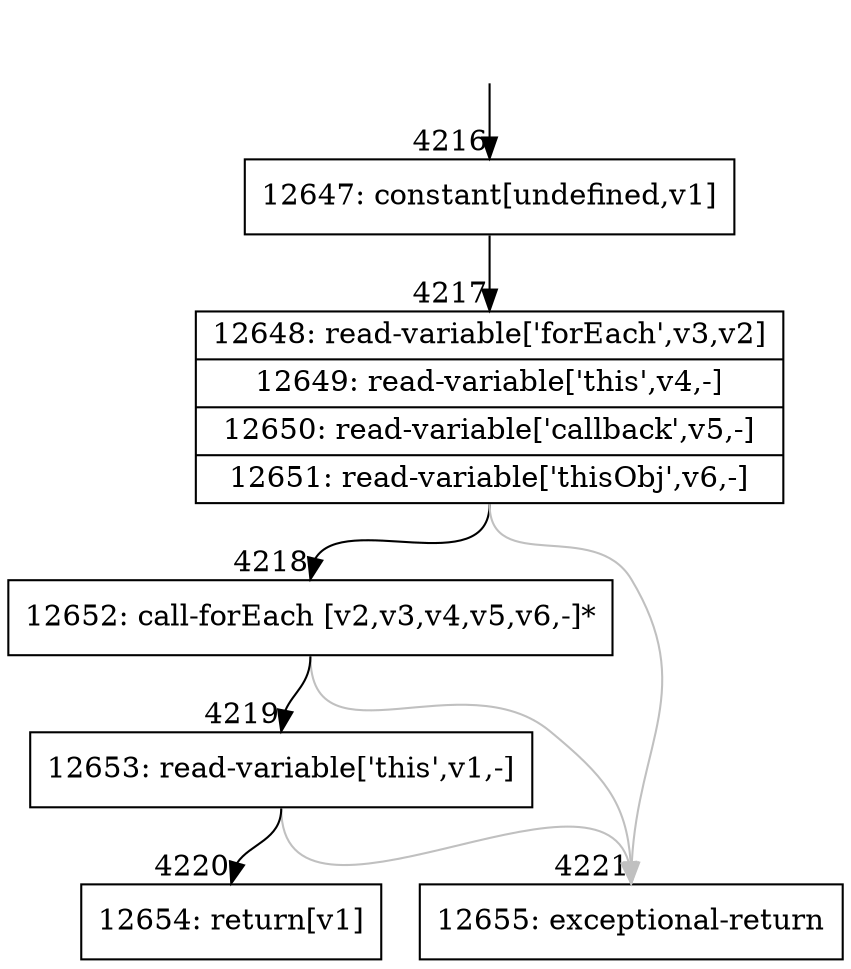 digraph {
rankdir="TD"
BB_entry300[shape=none,label=""];
BB_entry300 -> BB4216 [tailport=s, headport=n, headlabel="    4216"]
BB4216 [shape=record label="{12647: constant[undefined,v1]}" ] 
BB4216 -> BB4217 [tailport=s, headport=n, headlabel="      4217"]
BB4217 [shape=record label="{12648: read-variable['forEach',v3,v2]|12649: read-variable['this',v4,-]|12650: read-variable['callback',v5,-]|12651: read-variable['thisObj',v6,-]}" ] 
BB4217 -> BB4218 [tailport=s, headport=n, headlabel="      4218"]
BB4217 -> BB4221 [tailport=s, headport=n, color=gray, headlabel="      4221"]
BB4218 [shape=record label="{12652: call-forEach [v2,v3,v4,v5,v6,-]*}" ] 
BB4218 -> BB4219 [tailport=s, headport=n, headlabel="      4219"]
BB4218 -> BB4221 [tailport=s, headport=n, color=gray]
BB4219 [shape=record label="{12653: read-variable['this',v1,-]}" ] 
BB4219 -> BB4220 [tailport=s, headport=n, headlabel="      4220"]
BB4219 -> BB4221 [tailport=s, headport=n, color=gray]
BB4220 [shape=record label="{12654: return[v1]}" ] 
BB4221 [shape=record label="{12655: exceptional-return}" ] 
//#$~ 5814
}
